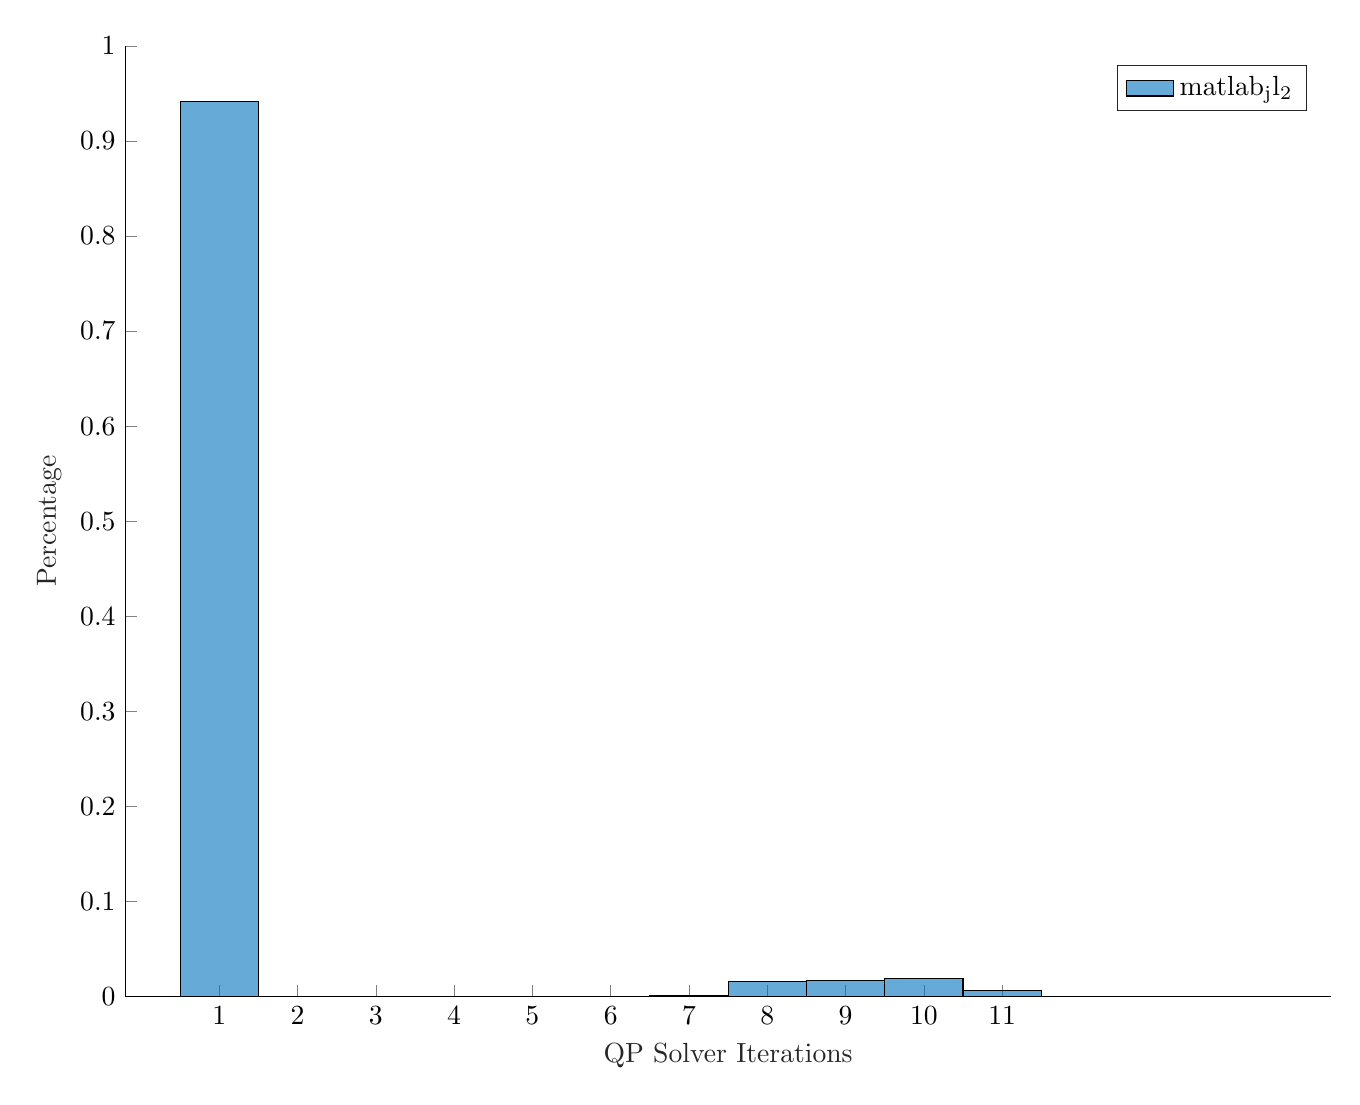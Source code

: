 % This file was created by matlab2tikz.
%
%The latest updates can be retrieved from
%  http://www.mathworks.com/matlabcentral/fileexchange/22022-matlab2tikz-matlab2tikz
%where you can also make suggestions and rate matlab2tikz.
%
\definecolor{mycolor1}{rgb}{0.0,0.447,0.741}%
%
\begin{tikzpicture}

\begin{axis}[%
width=6.028in,
height=4.754in,
at={(1.011in,0.642in)},
scale only axis,
xmin=-0.2,
xmax=15.2,
xtick={ 1,  2,  3,  4,  5,  6,  7,  8,  9, 10, 11},
xlabel style={font=\color{white!15!black}},
xlabel={QP Solver Iterations},
ymin=0,
ymax=1,
ytick={0,0.1,0.2,0.3,0.4,0.5,0.6,0.7,0.8,0.9,1},
ylabel style={font=\color{white!15!black}},
ylabel={Percentage},
axis background/.style={fill=white},
axis x line*=bottom,
axis y line*=left,
legend style={legend cell align=left, align=left, draw=white!15!black}
]
\addplot[ybar interval, fill=mycolor1, fill opacity=0.6, draw=black, area legend] table[row sep=crcr] {%
x	y\\
0.5	0.941\\
1.5	0\\
2.5	0\\
3.5	0\\
4.5	8.495e-05\\
5.5	3.776e-05\\
6.5	0.001\\
7.5	0.016\\
8.5	0.017\\
9.5	0.019\\
10.5	0.006\\
11.5	0.0\\
12.5	1.888e-05\\
13.5	4.719e-06\\
14.5	4.719e-06\\
};
\addlegendentry{$\text{matlab}_\text{j}\text{l}_\text{2}$}

\end{axis}
\end{tikzpicture}%